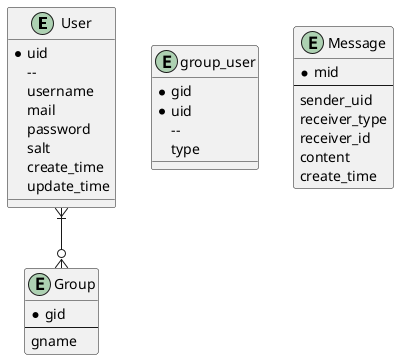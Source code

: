 @startuml
entity User {
  * uid
  -- 
  username
  mail
  password
  salt
  create_time
  update_time
}

entity Group {
 * gid
 --
 gname
}

entity group_user {
  * gid
  * uid
  -- 
  type
}

User }|--o{ Group



entity Message {
  * mid
  --
  sender_uid
  receiver_type
  receiver_id
  content
  create_time
}
@enduml
